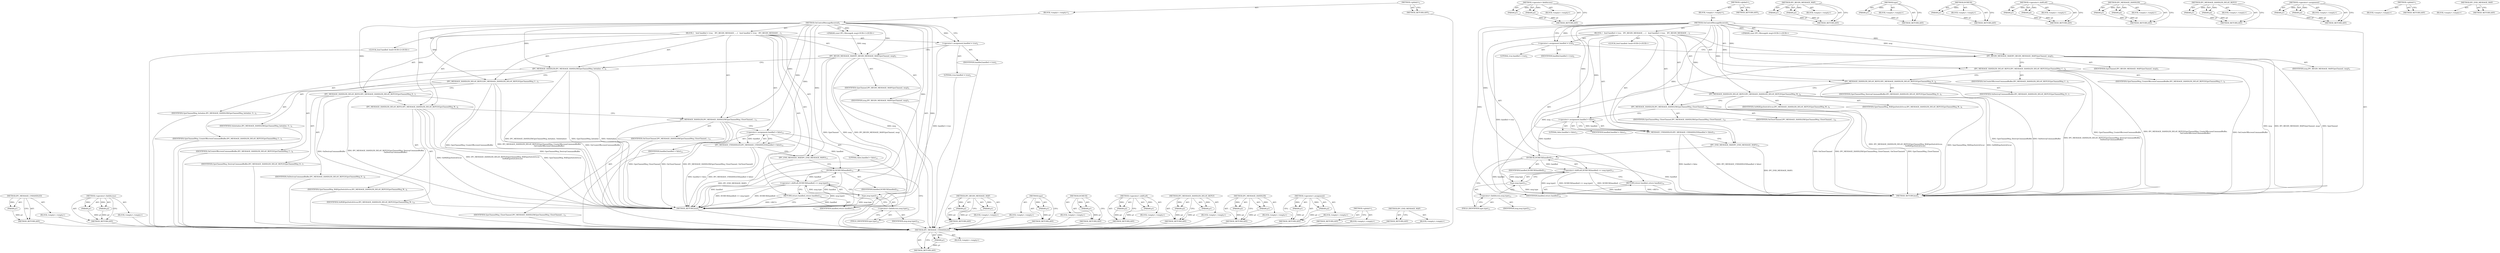 digraph "IPC_END_MESSAGE_MAP" {
vulnerable_86 [label=<(METHOD,IPC_MESSAGE_UNHANDLED)>];
vulnerable_87 [label=<(PARAM,p1)>];
vulnerable_88 [label=<(BLOCK,&lt;empty&gt;,&lt;empty&gt;)>];
vulnerable_89 [label=<(METHOD_RETURN,ANY)>];
vulnerable_106 [label=<(METHOD,&lt;operator&gt;.fieldAccess)>];
vulnerable_107 [label=<(PARAM,p1)>];
vulnerable_108 [label=<(PARAM,p2)>];
vulnerable_109 [label=<(BLOCK,&lt;empty&gt;,&lt;empty&gt;)>];
vulnerable_110 [label=<(METHOD_RETURN,ANY)>];
vulnerable_6 [label=<(METHOD,&lt;global&gt;)<SUB>1</SUB>>];
vulnerable_7 [label=<(BLOCK,&lt;empty&gt;,&lt;empty&gt;)<SUB>1</SUB>>];
vulnerable_8 [label=<(METHOD,OnControlMessageReceived)<SUB>1</SUB>>];
vulnerable_9 [label="<(PARAM,const IPC::Message&amp; msg)<SUB>1</SUB>>"];
vulnerable_10 [label=<(BLOCK,{
   bool handled = true;
   IPC_BEGIN_MESSAGE_...,{
   bool handled = true;
   IPC_BEGIN_MESSAGE_...)<SUB>1</SUB>>];
vulnerable_11 [label="<(LOCAL,bool handled: bool)<SUB>2</SUB>>"];
vulnerable_12 [label=<(&lt;operator&gt;.assignment,handled = true)<SUB>2</SUB>>];
vulnerable_13 [label=<(IDENTIFIER,handled,handled = true)<SUB>2</SUB>>];
vulnerable_14 [label=<(LITERAL,true,handled = true)<SUB>2</SUB>>];
vulnerable_15 [label=<(IPC_BEGIN_MESSAGE_MAP,IPC_BEGIN_MESSAGE_MAP(GpuChannel, msg))<SUB>3</SUB>>];
vulnerable_16 [label=<(IDENTIFIER,GpuChannel,IPC_BEGIN_MESSAGE_MAP(GpuChannel, msg))<SUB>3</SUB>>];
vulnerable_17 [label=<(IDENTIFIER,msg,IPC_BEGIN_MESSAGE_MAP(GpuChannel, msg))<SUB>3</SUB>>];
vulnerable_18 [label=<(IPC_MESSAGE_HANDLER,IPC_MESSAGE_HANDLER(GpuChannelMsg_Initialize, O...)<SUB>4</SUB>>];
vulnerable_19 [label=<(IDENTIFIER,GpuChannelMsg_Initialize,IPC_MESSAGE_HANDLER(GpuChannelMsg_Initialize, O...)<SUB>4</SUB>>];
vulnerable_20 [label=<(IDENTIFIER,OnInitialize,IPC_MESSAGE_HANDLER(GpuChannelMsg_Initialize, O...)<SUB>4</SUB>>];
vulnerable_21 [label=<(IPC_MESSAGE_HANDLER_DELAY_REPLY,IPC_MESSAGE_HANDLER_DELAY_REPLY(GpuChannelMsg_C...)<SUB>5</SUB>>];
vulnerable_22 [label=<(IDENTIFIER,GpuChannelMsg_CreateOffscreenCommandBuffer,IPC_MESSAGE_HANDLER_DELAY_REPLY(GpuChannelMsg_C...)<SUB>5</SUB>>];
vulnerable_23 [label=<(IDENTIFIER,OnCreateOffscreenCommandBuffer,IPC_MESSAGE_HANDLER_DELAY_REPLY(GpuChannelMsg_C...)<SUB>6</SUB>>];
vulnerable_24 [label=<(IPC_MESSAGE_HANDLER_DELAY_REPLY,IPC_MESSAGE_HANDLER_DELAY_REPLY(GpuChannelMsg_D...)<SUB>7</SUB>>];
vulnerable_25 [label=<(IDENTIFIER,GpuChannelMsg_DestroyCommandBuffer,IPC_MESSAGE_HANDLER_DELAY_REPLY(GpuChannelMsg_D...)<SUB>7</SUB>>];
vulnerable_26 [label=<(IDENTIFIER,OnDestroyCommandBuffer,IPC_MESSAGE_HANDLER_DELAY_REPLY(GpuChannelMsg_D...)<SUB>8</SUB>>];
vulnerable_27 [label=<(IPC_MESSAGE_HANDLER_DELAY_REPLY,IPC_MESSAGE_HANDLER_DELAY_REPLY(GpuChannelMsg_W...)<SUB>9</SUB>>];
vulnerable_28 [label=<(IDENTIFIER,GpuChannelMsg_WillGpuSwitchOccur,IPC_MESSAGE_HANDLER_DELAY_REPLY(GpuChannelMsg_W...)<SUB>9</SUB>>];
vulnerable_29 [label=<(IDENTIFIER,OnWillGpuSwitchOccur,IPC_MESSAGE_HANDLER_DELAY_REPLY(GpuChannelMsg_W...)<SUB>10</SUB>>];
vulnerable_30 [label=<(IPC_MESSAGE_HANDLER,IPC_MESSAGE_HANDLER(GpuChannelMsg_CloseChannel,...)<SUB>11</SUB>>];
vulnerable_31 [label=<(IDENTIFIER,GpuChannelMsg_CloseChannel,IPC_MESSAGE_HANDLER(GpuChannelMsg_CloseChannel,...)<SUB>11</SUB>>];
vulnerable_32 [label=<(IDENTIFIER,OnCloseChannel,IPC_MESSAGE_HANDLER(GpuChannelMsg_CloseChannel,...)<SUB>11</SUB>>];
vulnerable_33 [label=<(IPC_MESSAGE_UNHANDLED,IPC_MESSAGE_UNHANDLED(handled = false))<SUB>12</SUB>>];
vulnerable_34 [label=<(&lt;operator&gt;.assignment,handled = false)<SUB>12</SUB>>];
vulnerable_35 [label=<(IDENTIFIER,handled,handled = false)<SUB>12</SUB>>];
vulnerable_36 [label=<(LITERAL,false,handled = false)<SUB>12</SUB>>];
vulnerable_37 [label=<(IPC_END_MESSAGE_MAP,IPC_END_MESSAGE_MAP())<SUB>13</SUB>>];
vulnerable_38 [label=<(&lt;operator&gt;.shiftLeft,DCHECK(handled) &lt;&lt; msg.type())<SUB>14</SUB>>];
vulnerable_39 [label=<(DCHECK,DCHECK(handled))<SUB>14</SUB>>];
vulnerable_40 [label=<(IDENTIFIER,handled,DCHECK(handled))<SUB>14</SUB>>];
vulnerable_41 [label=<(type,msg.type())<SUB>14</SUB>>];
vulnerable_42 [label=<(&lt;operator&gt;.fieldAccess,msg.type)<SUB>14</SUB>>];
vulnerable_43 [label=<(IDENTIFIER,msg,msg.type())<SUB>14</SUB>>];
vulnerable_44 [label=<(FIELD_IDENTIFIER,type,type)<SUB>14</SUB>>];
vulnerable_45 [label=<(RETURN,return handled;,return handled;)<SUB>15</SUB>>];
vulnerable_46 [label=<(IDENTIFIER,handled,return handled;)<SUB>15</SUB>>];
vulnerable_47 [label=<(METHOD_RETURN,bool)<SUB>1</SUB>>];
vulnerable_49 [label=<(METHOD_RETURN,ANY)<SUB>1</SUB>>];
vulnerable_71 [label=<(METHOD,IPC_BEGIN_MESSAGE_MAP)>];
vulnerable_72 [label=<(PARAM,p1)>];
vulnerable_73 [label=<(PARAM,p2)>];
vulnerable_74 [label=<(BLOCK,&lt;empty&gt;,&lt;empty&gt;)>];
vulnerable_75 [label=<(METHOD_RETURN,ANY)>];
vulnerable_102 [label=<(METHOD,type)>];
vulnerable_103 [label=<(PARAM,p1)>];
vulnerable_104 [label=<(BLOCK,&lt;empty&gt;,&lt;empty&gt;)>];
vulnerable_105 [label=<(METHOD_RETURN,ANY)>];
vulnerable_98 [label=<(METHOD,DCHECK)>];
vulnerable_99 [label=<(PARAM,p1)>];
vulnerable_100 [label=<(BLOCK,&lt;empty&gt;,&lt;empty&gt;)>];
vulnerable_101 [label=<(METHOD_RETURN,ANY)>];
vulnerable_93 [label=<(METHOD,&lt;operator&gt;.shiftLeft)>];
vulnerable_94 [label=<(PARAM,p1)>];
vulnerable_95 [label=<(PARAM,p2)>];
vulnerable_96 [label=<(BLOCK,&lt;empty&gt;,&lt;empty&gt;)>];
vulnerable_97 [label=<(METHOD_RETURN,ANY)>];
vulnerable_81 [label=<(METHOD,IPC_MESSAGE_HANDLER_DELAY_REPLY)>];
vulnerable_82 [label=<(PARAM,p1)>];
vulnerable_83 [label=<(PARAM,p2)>];
vulnerable_84 [label=<(BLOCK,&lt;empty&gt;,&lt;empty&gt;)>];
vulnerable_85 [label=<(METHOD_RETURN,ANY)>];
vulnerable_76 [label=<(METHOD,IPC_MESSAGE_HANDLER)>];
vulnerable_77 [label=<(PARAM,p1)>];
vulnerable_78 [label=<(PARAM,p2)>];
vulnerable_79 [label=<(BLOCK,&lt;empty&gt;,&lt;empty&gt;)>];
vulnerable_80 [label=<(METHOD_RETURN,ANY)>];
vulnerable_66 [label=<(METHOD,&lt;operator&gt;.assignment)>];
vulnerable_67 [label=<(PARAM,p1)>];
vulnerable_68 [label=<(PARAM,p2)>];
vulnerable_69 [label=<(BLOCK,&lt;empty&gt;,&lt;empty&gt;)>];
vulnerable_70 [label=<(METHOD_RETURN,ANY)>];
vulnerable_60 [label=<(METHOD,&lt;global&gt;)<SUB>1</SUB>>];
vulnerable_61 [label=<(BLOCK,&lt;empty&gt;,&lt;empty&gt;)>];
vulnerable_62 [label=<(METHOD_RETURN,ANY)>];
vulnerable_90 [label=<(METHOD,IPC_END_MESSAGE_MAP)>];
vulnerable_91 [label=<(BLOCK,&lt;empty&gt;,&lt;empty&gt;)>];
vulnerable_92 [label=<(METHOD_RETURN,ANY)>];
fixed_83 [label=<(METHOD,IPC_MESSAGE_UNHANDLED)>];
fixed_84 [label=<(PARAM,p1)>];
fixed_85 [label=<(BLOCK,&lt;empty&gt;,&lt;empty&gt;)>];
fixed_86 [label=<(METHOD_RETURN,ANY)>];
fixed_103 [label=<(METHOD,&lt;operator&gt;.fieldAccess)>];
fixed_104 [label=<(PARAM,p1)>];
fixed_105 [label=<(PARAM,p2)>];
fixed_106 [label=<(BLOCK,&lt;empty&gt;,&lt;empty&gt;)>];
fixed_107 [label=<(METHOD_RETURN,ANY)>];
fixed_6 [label=<(METHOD,&lt;global&gt;)<SUB>1</SUB>>];
fixed_7 [label=<(BLOCK,&lt;empty&gt;,&lt;empty&gt;)<SUB>1</SUB>>];
fixed_8 [label=<(METHOD,OnControlMessageReceived)<SUB>1</SUB>>];
fixed_9 [label="<(PARAM,const IPC::Message&amp; msg)<SUB>1</SUB>>"];
fixed_10 [label=<(BLOCK,{
   bool handled = true;
   IPC_BEGIN_MESSAGE_...,{
   bool handled = true;
   IPC_BEGIN_MESSAGE_...)<SUB>1</SUB>>];
fixed_11 [label="<(LOCAL,bool handled: bool)<SUB>2</SUB>>"];
fixed_12 [label=<(&lt;operator&gt;.assignment,handled = true)<SUB>2</SUB>>];
fixed_13 [label=<(IDENTIFIER,handled,handled = true)<SUB>2</SUB>>];
fixed_14 [label=<(LITERAL,true,handled = true)<SUB>2</SUB>>];
fixed_15 [label=<(IPC_BEGIN_MESSAGE_MAP,IPC_BEGIN_MESSAGE_MAP(GpuChannel, msg))<SUB>3</SUB>>];
fixed_16 [label=<(IDENTIFIER,GpuChannel,IPC_BEGIN_MESSAGE_MAP(GpuChannel, msg))<SUB>3</SUB>>];
fixed_17 [label=<(IDENTIFIER,msg,IPC_BEGIN_MESSAGE_MAP(GpuChannel, msg))<SUB>3</SUB>>];
fixed_18 [label=<(IPC_MESSAGE_HANDLER_DELAY_REPLY,IPC_MESSAGE_HANDLER_DELAY_REPLY(GpuChannelMsg_C...)<SUB>4</SUB>>];
fixed_19 [label=<(IDENTIFIER,GpuChannelMsg_CreateOffscreenCommandBuffer,IPC_MESSAGE_HANDLER_DELAY_REPLY(GpuChannelMsg_C...)<SUB>4</SUB>>];
fixed_20 [label=<(IDENTIFIER,OnCreateOffscreenCommandBuffer,IPC_MESSAGE_HANDLER_DELAY_REPLY(GpuChannelMsg_C...)<SUB>5</SUB>>];
fixed_21 [label=<(IPC_MESSAGE_HANDLER_DELAY_REPLY,IPC_MESSAGE_HANDLER_DELAY_REPLY(GpuChannelMsg_D...)<SUB>6</SUB>>];
fixed_22 [label=<(IDENTIFIER,GpuChannelMsg_DestroyCommandBuffer,IPC_MESSAGE_HANDLER_DELAY_REPLY(GpuChannelMsg_D...)<SUB>6</SUB>>];
fixed_23 [label=<(IDENTIFIER,OnDestroyCommandBuffer,IPC_MESSAGE_HANDLER_DELAY_REPLY(GpuChannelMsg_D...)<SUB>7</SUB>>];
fixed_24 [label=<(IPC_MESSAGE_HANDLER_DELAY_REPLY,IPC_MESSAGE_HANDLER_DELAY_REPLY(GpuChannelMsg_W...)<SUB>8</SUB>>];
fixed_25 [label=<(IDENTIFIER,GpuChannelMsg_WillGpuSwitchOccur,IPC_MESSAGE_HANDLER_DELAY_REPLY(GpuChannelMsg_W...)<SUB>8</SUB>>];
fixed_26 [label=<(IDENTIFIER,OnWillGpuSwitchOccur,IPC_MESSAGE_HANDLER_DELAY_REPLY(GpuChannelMsg_W...)<SUB>9</SUB>>];
fixed_27 [label=<(IPC_MESSAGE_HANDLER,IPC_MESSAGE_HANDLER(GpuChannelMsg_CloseChannel,...)<SUB>10</SUB>>];
fixed_28 [label=<(IDENTIFIER,GpuChannelMsg_CloseChannel,IPC_MESSAGE_HANDLER(GpuChannelMsg_CloseChannel,...)<SUB>10</SUB>>];
fixed_29 [label=<(IDENTIFIER,OnCloseChannel,IPC_MESSAGE_HANDLER(GpuChannelMsg_CloseChannel,...)<SUB>10</SUB>>];
fixed_30 [label=<(IPC_MESSAGE_UNHANDLED,IPC_MESSAGE_UNHANDLED(handled = false))<SUB>11</SUB>>];
fixed_31 [label=<(&lt;operator&gt;.assignment,handled = false)<SUB>11</SUB>>];
fixed_32 [label=<(IDENTIFIER,handled,handled = false)<SUB>11</SUB>>];
fixed_33 [label=<(LITERAL,false,handled = false)<SUB>11</SUB>>];
fixed_34 [label=<(IPC_END_MESSAGE_MAP,IPC_END_MESSAGE_MAP())<SUB>12</SUB>>];
fixed_35 [label=<(&lt;operator&gt;.shiftLeft,DCHECK(handled) &lt;&lt; msg.type())<SUB>13</SUB>>];
fixed_36 [label=<(DCHECK,DCHECK(handled))<SUB>13</SUB>>];
fixed_37 [label=<(IDENTIFIER,handled,DCHECK(handled))<SUB>13</SUB>>];
fixed_38 [label=<(type,msg.type())<SUB>13</SUB>>];
fixed_39 [label=<(&lt;operator&gt;.fieldAccess,msg.type)<SUB>13</SUB>>];
fixed_40 [label=<(IDENTIFIER,msg,msg.type())<SUB>13</SUB>>];
fixed_41 [label=<(FIELD_IDENTIFIER,type,type)<SUB>13</SUB>>];
fixed_42 [label=<(RETURN,return handled;,return handled;)<SUB>14</SUB>>];
fixed_43 [label=<(IDENTIFIER,handled,return handled;)<SUB>14</SUB>>];
fixed_44 [label=<(METHOD_RETURN,bool)<SUB>1</SUB>>];
fixed_46 [label=<(METHOD_RETURN,ANY)<SUB>1</SUB>>];
fixed_68 [label=<(METHOD,IPC_BEGIN_MESSAGE_MAP)>];
fixed_69 [label=<(PARAM,p1)>];
fixed_70 [label=<(PARAM,p2)>];
fixed_71 [label=<(BLOCK,&lt;empty&gt;,&lt;empty&gt;)>];
fixed_72 [label=<(METHOD_RETURN,ANY)>];
fixed_99 [label=<(METHOD,type)>];
fixed_100 [label=<(PARAM,p1)>];
fixed_101 [label=<(BLOCK,&lt;empty&gt;,&lt;empty&gt;)>];
fixed_102 [label=<(METHOD_RETURN,ANY)>];
fixed_95 [label=<(METHOD,DCHECK)>];
fixed_96 [label=<(PARAM,p1)>];
fixed_97 [label=<(BLOCK,&lt;empty&gt;,&lt;empty&gt;)>];
fixed_98 [label=<(METHOD_RETURN,ANY)>];
fixed_90 [label=<(METHOD,&lt;operator&gt;.shiftLeft)>];
fixed_91 [label=<(PARAM,p1)>];
fixed_92 [label=<(PARAM,p2)>];
fixed_93 [label=<(BLOCK,&lt;empty&gt;,&lt;empty&gt;)>];
fixed_94 [label=<(METHOD_RETURN,ANY)>];
fixed_78 [label=<(METHOD,IPC_MESSAGE_HANDLER)>];
fixed_79 [label=<(PARAM,p1)>];
fixed_80 [label=<(PARAM,p2)>];
fixed_81 [label=<(BLOCK,&lt;empty&gt;,&lt;empty&gt;)>];
fixed_82 [label=<(METHOD_RETURN,ANY)>];
fixed_73 [label=<(METHOD,IPC_MESSAGE_HANDLER_DELAY_REPLY)>];
fixed_74 [label=<(PARAM,p1)>];
fixed_75 [label=<(PARAM,p2)>];
fixed_76 [label=<(BLOCK,&lt;empty&gt;,&lt;empty&gt;)>];
fixed_77 [label=<(METHOD_RETURN,ANY)>];
fixed_63 [label=<(METHOD,&lt;operator&gt;.assignment)>];
fixed_64 [label=<(PARAM,p1)>];
fixed_65 [label=<(PARAM,p2)>];
fixed_66 [label=<(BLOCK,&lt;empty&gt;,&lt;empty&gt;)>];
fixed_67 [label=<(METHOD_RETURN,ANY)>];
fixed_57 [label=<(METHOD,&lt;global&gt;)<SUB>1</SUB>>];
fixed_58 [label=<(BLOCK,&lt;empty&gt;,&lt;empty&gt;)>];
fixed_59 [label=<(METHOD_RETURN,ANY)>];
fixed_87 [label=<(METHOD,IPC_END_MESSAGE_MAP)>];
fixed_88 [label=<(BLOCK,&lt;empty&gt;,&lt;empty&gt;)>];
fixed_89 [label=<(METHOD_RETURN,ANY)>];
vulnerable_86 -> vulnerable_87  [key=0, label="AST: "];
vulnerable_86 -> vulnerable_87  [key=1, label="DDG: "];
vulnerable_86 -> vulnerable_88  [key=0, label="AST: "];
vulnerable_86 -> vulnerable_89  [key=0, label="AST: "];
vulnerable_86 -> vulnerable_89  [key=1, label="CFG: "];
vulnerable_87 -> vulnerable_89  [key=0, label="DDG: p1"];
vulnerable_88 -> fixed_83  [key=0];
vulnerable_89 -> fixed_83  [key=0];
vulnerable_106 -> vulnerable_107  [key=0, label="AST: "];
vulnerable_106 -> vulnerable_107  [key=1, label="DDG: "];
vulnerable_106 -> vulnerable_109  [key=0, label="AST: "];
vulnerable_106 -> vulnerable_108  [key=0, label="AST: "];
vulnerable_106 -> vulnerable_108  [key=1, label="DDG: "];
vulnerable_106 -> vulnerable_110  [key=0, label="AST: "];
vulnerable_106 -> vulnerable_110  [key=1, label="CFG: "];
vulnerable_107 -> vulnerable_110  [key=0, label="DDG: p1"];
vulnerable_108 -> vulnerable_110  [key=0, label="DDG: p2"];
vulnerable_109 -> fixed_83  [key=0];
vulnerable_110 -> fixed_83  [key=0];
vulnerable_6 -> vulnerable_7  [key=0, label="AST: "];
vulnerable_6 -> vulnerable_49  [key=0, label="AST: "];
vulnerable_6 -> vulnerable_49  [key=1, label="CFG: "];
vulnerable_7 -> vulnerable_8  [key=0, label="AST: "];
vulnerable_8 -> vulnerable_9  [key=0, label="AST: "];
vulnerable_8 -> vulnerable_9  [key=1, label="DDG: "];
vulnerable_8 -> vulnerable_10  [key=0, label="AST: "];
vulnerable_8 -> vulnerable_47  [key=0, label="AST: "];
vulnerable_8 -> vulnerable_12  [key=0, label="CFG: "];
vulnerable_8 -> vulnerable_12  [key=1, label="DDG: "];
vulnerable_8 -> vulnerable_37  [key=0, label="DDG: "];
vulnerable_8 -> vulnerable_15  [key=0, label="DDG: "];
vulnerable_8 -> vulnerable_18  [key=0, label="DDG: "];
vulnerable_8 -> vulnerable_21  [key=0, label="DDG: "];
vulnerable_8 -> vulnerable_24  [key=0, label="DDG: "];
vulnerable_8 -> vulnerable_27  [key=0, label="DDG: "];
vulnerable_8 -> vulnerable_30  [key=0, label="DDG: "];
vulnerable_8 -> vulnerable_33  [key=0, label="DDG: "];
vulnerable_8 -> vulnerable_46  [key=0, label="DDG: "];
vulnerable_8 -> vulnerable_34  [key=0, label="DDG: "];
vulnerable_8 -> vulnerable_39  [key=0, label="DDG: "];
vulnerable_9 -> vulnerable_15  [key=0, label="DDG: msg"];
vulnerable_10 -> vulnerable_11  [key=0, label="AST: "];
vulnerable_10 -> vulnerable_12  [key=0, label="AST: "];
vulnerable_10 -> vulnerable_15  [key=0, label="AST: "];
vulnerable_10 -> vulnerable_18  [key=0, label="AST: "];
vulnerable_10 -> vulnerable_21  [key=0, label="AST: "];
vulnerable_10 -> vulnerable_24  [key=0, label="AST: "];
vulnerable_10 -> vulnerable_27  [key=0, label="AST: "];
vulnerable_10 -> vulnerable_30  [key=0, label="AST: "];
vulnerable_10 -> vulnerable_33  [key=0, label="AST: "];
vulnerable_10 -> vulnerable_37  [key=0, label="AST: "];
vulnerable_10 -> vulnerable_38  [key=0, label="AST: "];
vulnerable_10 -> vulnerable_45  [key=0, label="AST: "];
vulnerable_11 -> fixed_83  [key=0];
vulnerable_12 -> vulnerable_13  [key=0, label="AST: "];
vulnerable_12 -> vulnerable_14  [key=0, label="AST: "];
vulnerable_12 -> vulnerable_15  [key=0, label="CFG: "];
vulnerable_12 -> vulnerable_47  [key=0, label="DDG: handled = true"];
vulnerable_13 -> fixed_83  [key=0];
vulnerable_14 -> fixed_83  [key=0];
vulnerable_15 -> vulnerable_16  [key=0, label="AST: "];
vulnerable_15 -> vulnerable_17  [key=0, label="AST: "];
vulnerable_15 -> vulnerable_18  [key=0, label="CFG: "];
vulnerable_15 -> vulnerable_47  [key=0, label="DDG: msg"];
vulnerable_15 -> vulnerable_47  [key=1, label="DDG: IPC_BEGIN_MESSAGE_MAP(GpuChannel, msg)"];
vulnerable_15 -> vulnerable_47  [key=2, label="DDG: GpuChannel"];
vulnerable_15 -> vulnerable_41  [key=0, label="DDG: msg"];
vulnerable_16 -> fixed_83  [key=0];
vulnerable_17 -> fixed_83  [key=0];
vulnerable_18 -> vulnerable_19  [key=0, label="AST: "];
vulnerable_18 -> vulnerable_20  [key=0, label="AST: "];
vulnerable_18 -> vulnerable_21  [key=0, label="CFG: "];
vulnerable_18 -> vulnerable_47  [key=0, label="DDG: OnInitialize"];
vulnerable_18 -> vulnerable_47  [key=1, label="DDG: IPC_MESSAGE_HANDLER(GpuChannelMsg_Initialize, OnInitialize)"];
vulnerable_18 -> vulnerable_47  [key=2, label="DDG: GpuChannelMsg_Initialize"];
vulnerable_19 -> fixed_83  [key=0];
vulnerable_20 -> fixed_83  [key=0];
vulnerable_21 -> vulnerable_22  [key=0, label="AST: "];
vulnerable_21 -> vulnerable_23  [key=0, label="AST: "];
vulnerable_21 -> vulnerable_24  [key=0, label="CFG: "];
vulnerable_21 -> vulnerable_47  [key=0, label="DDG: GpuChannelMsg_CreateOffscreenCommandBuffer"];
vulnerable_21 -> vulnerable_47  [key=1, label="DDG: IPC_MESSAGE_HANDLER_DELAY_REPLY(GpuChannelMsg_CreateOffscreenCommandBuffer,
                                     OnCreateOffscreenCommandBuffer)"];
vulnerable_21 -> vulnerable_47  [key=2, label="DDG: OnCreateOffscreenCommandBuffer"];
vulnerable_22 -> fixed_83  [key=0];
vulnerable_23 -> fixed_83  [key=0];
vulnerable_24 -> vulnerable_25  [key=0, label="AST: "];
vulnerable_24 -> vulnerable_26  [key=0, label="AST: "];
vulnerable_24 -> vulnerable_27  [key=0, label="CFG: "];
vulnerable_24 -> vulnerable_47  [key=0, label="DDG: OnDestroyCommandBuffer"];
vulnerable_24 -> vulnerable_47  [key=1, label="DDG: IPC_MESSAGE_HANDLER_DELAY_REPLY(GpuChannelMsg_DestroyCommandBuffer,
                                    OnDestroyCommandBuffer)"];
vulnerable_24 -> vulnerable_47  [key=2, label="DDG: GpuChannelMsg_DestroyCommandBuffer"];
vulnerable_25 -> fixed_83  [key=0];
vulnerable_26 -> fixed_83  [key=0];
vulnerable_27 -> vulnerable_28  [key=0, label="AST: "];
vulnerable_27 -> vulnerable_29  [key=0, label="AST: "];
vulnerable_27 -> vulnerable_30  [key=0, label="CFG: "];
vulnerable_27 -> vulnerable_47  [key=0, label="DDG: OnWillGpuSwitchOccur"];
vulnerable_27 -> vulnerable_47  [key=1, label="DDG: IPC_MESSAGE_HANDLER_DELAY_REPLY(GpuChannelMsg_WillGpuSwitchOccur,
                                    OnWillGpuSwitchOccur)"];
vulnerable_27 -> vulnerable_47  [key=2, label="DDG: GpuChannelMsg_WillGpuSwitchOccur"];
vulnerable_28 -> fixed_83  [key=0];
vulnerable_29 -> fixed_83  [key=0];
vulnerable_30 -> vulnerable_31  [key=0, label="AST: "];
vulnerable_30 -> vulnerable_32  [key=0, label="AST: "];
vulnerable_30 -> vulnerable_34  [key=0, label="CFG: "];
vulnerable_30 -> vulnerable_47  [key=0, label="DDG: OnCloseChannel"];
vulnerable_30 -> vulnerable_47  [key=1, label="DDG: IPC_MESSAGE_HANDLER(GpuChannelMsg_CloseChannel, OnCloseChannel)"];
vulnerable_30 -> vulnerable_47  [key=2, label="DDG: GpuChannelMsg_CloseChannel"];
vulnerable_31 -> fixed_83  [key=0];
vulnerable_32 -> fixed_83  [key=0];
vulnerable_33 -> vulnerable_34  [key=0, label="AST: "];
vulnerable_33 -> vulnerable_37  [key=0, label="CFG: "];
vulnerable_33 -> vulnerable_47  [key=0, label="DDG: handled = false"];
vulnerable_33 -> vulnerable_47  [key=1, label="DDG: IPC_MESSAGE_UNHANDLED(handled = false)"];
vulnerable_34 -> vulnerable_35  [key=0, label="AST: "];
vulnerable_34 -> vulnerable_36  [key=0, label="AST: "];
vulnerable_34 -> vulnerable_33  [key=0, label="CFG: "];
vulnerable_34 -> vulnerable_33  [key=1, label="DDG: handled"];
vulnerable_34 -> vulnerable_39  [key=0, label="DDG: handled"];
vulnerable_35 -> fixed_83  [key=0];
vulnerable_36 -> fixed_83  [key=0];
vulnerable_37 -> vulnerable_39  [key=0, label="CFG: "];
vulnerable_37 -> vulnerable_47  [key=0, label="DDG: IPC_END_MESSAGE_MAP()"];
vulnerable_38 -> vulnerable_39  [key=0, label="AST: "];
vulnerable_38 -> vulnerable_41  [key=0, label="AST: "];
vulnerable_38 -> vulnerable_45  [key=0, label="CFG: "];
vulnerable_38 -> vulnerable_47  [key=0, label="DDG: DCHECK(handled)"];
vulnerable_38 -> vulnerable_47  [key=1, label="DDG: msg.type()"];
vulnerable_38 -> vulnerable_47  [key=2, label="DDG: DCHECK(handled) &lt;&lt; msg.type()"];
vulnerable_39 -> vulnerable_40  [key=0, label="AST: "];
vulnerable_39 -> vulnerable_44  [key=0, label="CFG: "];
vulnerable_39 -> vulnerable_47  [key=0, label="DDG: handled"];
vulnerable_39 -> vulnerable_38  [key=0, label="DDG: handled"];
vulnerable_39 -> vulnerable_46  [key=0, label="DDG: handled"];
vulnerable_40 -> fixed_83  [key=0];
vulnerable_41 -> vulnerable_42  [key=0, label="AST: "];
vulnerable_41 -> vulnerable_38  [key=0, label="CFG: "];
vulnerable_41 -> vulnerable_38  [key=1, label="DDG: msg.type"];
vulnerable_41 -> vulnerable_47  [key=0, label="DDG: msg.type"];
vulnerable_42 -> vulnerable_43  [key=0, label="AST: "];
vulnerable_42 -> vulnerable_44  [key=0, label="AST: "];
vulnerable_42 -> vulnerable_41  [key=0, label="CFG: "];
vulnerable_43 -> fixed_83  [key=0];
vulnerable_44 -> vulnerable_42  [key=0, label="CFG: "];
vulnerable_45 -> vulnerable_46  [key=0, label="AST: "];
vulnerable_45 -> vulnerable_47  [key=0, label="CFG: "];
vulnerable_45 -> vulnerable_47  [key=1, label="DDG: &lt;RET&gt;"];
vulnerable_46 -> vulnerable_45  [key=0, label="DDG: handled"];
vulnerable_47 -> fixed_83  [key=0];
vulnerable_49 -> fixed_83  [key=0];
vulnerable_71 -> vulnerable_72  [key=0, label="AST: "];
vulnerable_71 -> vulnerable_72  [key=1, label="DDG: "];
vulnerable_71 -> vulnerable_74  [key=0, label="AST: "];
vulnerable_71 -> vulnerable_73  [key=0, label="AST: "];
vulnerable_71 -> vulnerable_73  [key=1, label="DDG: "];
vulnerable_71 -> vulnerable_75  [key=0, label="AST: "];
vulnerable_71 -> vulnerable_75  [key=1, label="CFG: "];
vulnerable_72 -> vulnerable_75  [key=0, label="DDG: p1"];
vulnerable_73 -> vulnerable_75  [key=0, label="DDG: p2"];
vulnerable_74 -> fixed_83  [key=0];
vulnerable_75 -> fixed_83  [key=0];
vulnerable_102 -> vulnerable_103  [key=0, label="AST: "];
vulnerable_102 -> vulnerable_103  [key=1, label="DDG: "];
vulnerable_102 -> vulnerable_104  [key=0, label="AST: "];
vulnerable_102 -> vulnerable_105  [key=0, label="AST: "];
vulnerable_102 -> vulnerable_105  [key=1, label="CFG: "];
vulnerable_103 -> vulnerable_105  [key=0, label="DDG: p1"];
vulnerable_104 -> fixed_83  [key=0];
vulnerable_105 -> fixed_83  [key=0];
vulnerable_98 -> vulnerable_99  [key=0, label="AST: "];
vulnerable_98 -> vulnerable_99  [key=1, label="DDG: "];
vulnerable_98 -> vulnerable_100  [key=0, label="AST: "];
vulnerable_98 -> vulnerable_101  [key=0, label="AST: "];
vulnerable_98 -> vulnerable_101  [key=1, label="CFG: "];
vulnerable_99 -> vulnerable_101  [key=0, label="DDG: p1"];
vulnerable_100 -> fixed_83  [key=0];
vulnerable_101 -> fixed_83  [key=0];
vulnerable_93 -> vulnerable_94  [key=0, label="AST: "];
vulnerable_93 -> vulnerable_94  [key=1, label="DDG: "];
vulnerable_93 -> vulnerable_96  [key=0, label="AST: "];
vulnerable_93 -> vulnerable_95  [key=0, label="AST: "];
vulnerable_93 -> vulnerable_95  [key=1, label="DDG: "];
vulnerable_93 -> vulnerable_97  [key=0, label="AST: "];
vulnerable_93 -> vulnerable_97  [key=1, label="CFG: "];
vulnerable_94 -> vulnerable_97  [key=0, label="DDG: p1"];
vulnerable_95 -> vulnerable_97  [key=0, label="DDG: p2"];
vulnerable_96 -> fixed_83  [key=0];
vulnerable_97 -> fixed_83  [key=0];
vulnerable_81 -> vulnerable_82  [key=0, label="AST: "];
vulnerable_81 -> vulnerable_82  [key=1, label="DDG: "];
vulnerable_81 -> vulnerable_84  [key=0, label="AST: "];
vulnerable_81 -> vulnerable_83  [key=0, label="AST: "];
vulnerable_81 -> vulnerable_83  [key=1, label="DDG: "];
vulnerable_81 -> vulnerable_85  [key=0, label="AST: "];
vulnerable_81 -> vulnerable_85  [key=1, label="CFG: "];
vulnerable_82 -> vulnerable_85  [key=0, label="DDG: p1"];
vulnerable_83 -> vulnerable_85  [key=0, label="DDG: p2"];
vulnerable_84 -> fixed_83  [key=0];
vulnerable_85 -> fixed_83  [key=0];
vulnerable_76 -> vulnerable_77  [key=0, label="AST: "];
vulnerable_76 -> vulnerable_77  [key=1, label="DDG: "];
vulnerable_76 -> vulnerable_79  [key=0, label="AST: "];
vulnerable_76 -> vulnerable_78  [key=0, label="AST: "];
vulnerable_76 -> vulnerable_78  [key=1, label="DDG: "];
vulnerable_76 -> vulnerable_80  [key=0, label="AST: "];
vulnerable_76 -> vulnerable_80  [key=1, label="CFG: "];
vulnerable_77 -> vulnerable_80  [key=0, label="DDG: p1"];
vulnerable_78 -> vulnerable_80  [key=0, label="DDG: p2"];
vulnerable_79 -> fixed_83  [key=0];
vulnerable_80 -> fixed_83  [key=0];
vulnerable_66 -> vulnerable_67  [key=0, label="AST: "];
vulnerable_66 -> vulnerable_67  [key=1, label="DDG: "];
vulnerable_66 -> vulnerable_69  [key=0, label="AST: "];
vulnerable_66 -> vulnerable_68  [key=0, label="AST: "];
vulnerable_66 -> vulnerable_68  [key=1, label="DDG: "];
vulnerable_66 -> vulnerable_70  [key=0, label="AST: "];
vulnerable_66 -> vulnerable_70  [key=1, label="CFG: "];
vulnerable_67 -> vulnerable_70  [key=0, label="DDG: p1"];
vulnerable_68 -> vulnerable_70  [key=0, label="DDG: p2"];
vulnerable_69 -> fixed_83  [key=0];
vulnerable_70 -> fixed_83  [key=0];
vulnerable_60 -> vulnerable_61  [key=0, label="AST: "];
vulnerable_60 -> vulnerable_62  [key=0, label="AST: "];
vulnerable_60 -> vulnerable_62  [key=1, label="CFG: "];
vulnerable_61 -> fixed_83  [key=0];
vulnerable_62 -> fixed_83  [key=0];
vulnerable_90 -> vulnerable_91  [key=0, label="AST: "];
vulnerable_90 -> vulnerable_92  [key=0, label="AST: "];
vulnerable_90 -> vulnerable_92  [key=1, label="CFG: "];
vulnerable_91 -> fixed_83  [key=0];
vulnerable_92 -> fixed_83  [key=0];
fixed_83 -> fixed_84  [key=0, label="AST: "];
fixed_83 -> fixed_84  [key=1, label="DDG: "];
fixed_83 -> fixed_85  [key=0, label="AST: "];
fixed_83 -> fixed_86  [key=0, label="AST: "];
fixed_83 -> fixed_86  [key=1, label="CFG: "];
fixed_84 -> fixed_86  [key=0, label="DDG: p1"];
fixed_103 -> fixed_104  [key=0, label="AST: "];
fixed_103 -> fixed_104  [key=1, label="DDG: "];
fixed_103 -> fixed_106  [key=0, label="AST: "];
fixed_103 -> fixed_105  [key=0, label="AST: "];
fixed_103 -> fixed_105  [key=1, label="DDG: "];
fixed_103 -> fixed_107  [key=0, label="AST: "];
fixed_103 -> fixed_107  [key=1, label="CFG: "];
fixed_104 -> fixed_107  [key=0, label="DDG: p1"];
fixed_105 -> fixed_107  [key=0, label="DDG: p2"];
fixed_6 -> fixed_7  [key=0, label="AST: "];
fixed_6 -> fixed_46  [key=0, label="AST: "];
fixed_6 -> fixed_46  [key=1, label="CFG: "];
fixed_7 -> fixed_8  [key=0, label="AST: "];
fixed_8 -> fixed_9  [key=0, label="AST: "];
fixed_8 -> fixed_9  [key=1, label="DDG: "];
fixed_8 -> fixed_10  [key=0, label="AST: "];
fixed_8 -> fixed_44  [key=0, label="AST: "];
fixed_8 -> fixed_12  [key=0, label="CFG: "];
fixed_8 -> fixed_12  [key=1, label="DDG: "];
fixed_8 -> fixed_34  [key=0, label="DDG: "];
fixed_8 -> fixed_15  [key=0, label="DDG: "];
fixed_8 -> fixed_18  [key=0, label="DDG: "];
fixed_8 -> fixed_21  [key=0, label="DDG: "];
fixed_8 -> fixed_24  [key=0, label="DDG: "];
fixed_8 -> fixed_27  [key=0, label="DDG: "];
fixed_8 -> fixed_30  [key=0, label="DDG: "];
fixed_8 -> fixed_43  [key=0, label="DDG: "];
fixed_8 -> fixed_31  [key=0, label="DDG: "];
fixed_8 -> fixed_36  [key=0, label="DDG: "];
fixed_9 -> fixed_15  [key=0, label="DDG: msg"];
fixed_10 -> fixed_11  [key=0, label="AST: "];
fixed_10 -> fixed_12  [key=0, label="AST: "];
fixed_10 -> fixed_15  [key=0, label="AST: "];
fixed_10 -> fixed_18  [key=0, label="AST: "];
fixed_10 -> fixed_21  [key=0, label="AST: "];
fixed_10 -> fixed_24  [key=0, label="AST: "];
fixed_10 -> fixed_27  [key=0, label="AST: "];
fixed_10 -> fixed_30  [key=0, label="AST: "];
fixed_10 -> fixed_34  [key=0, label="AST: "];
fixed_10 -> fixed_35  [key=0, label="AST: "];
fixed_10 -> fixed_42  [key=0, label="AST: "];
fixed_12 -> fixed_13  [key=0, label="AST: "];
fixed_12 -> fixed_14  [key=0, label="AST: "];
fixed_12 -> fixed_15  [key=0, label="CFG: "];
fixed_12 -> fixed_44  [key=0, label="DDG: handled = true"];
fixed_15 -> fixed_16  [key=0, label="AST: "];
fixed_15 -> fixed_17  [key=0, label="AST: "];
fixed_15 -> fixed_18  [key=0, label="CFG: "];
fixed_15 -> fixed_44  [key=0, label="DDG: msg"];
fixed_15 -> fixed_44  [key=1, label="DDG: IPC_BEGIN_MESSAGE_MAP(GpuChannel, msg)"];
fixed_15 -> fixed_44  [key=2, label="DDG: GpuChannel"];
fixed_15 -> fixed_38  [key=0, label="DDG: msg"];
fixed_18 -> fixed_19  [key=0, label="AST: "];
fixed_18 -> fixed_20  [key=0, label="AST: "];
fixed_18 -> fixed_21  [key=0, label="CFG: "];
fixed_18 -> fixed_44  [key=0, label="DDG: GpuChannelMsg_CreateOffscreenCommandBuffer"];
fixed_18 -> fixed_44  [key=1, label="DDG: IPC_MESSAGE_HANDLER_DELAY_REPLY(GpuChannelMsg_CreateOffscreenCommandBuffer,
                                     OnCreateOffscreenCommandBuffer)"];
fixed_18 -> fixed_44  [key=2, label="DDG: OnCreateOffscreenCommandBuffer"];
fixed_21 -> fixed_22  [key=0, label="AST: "];
fixed_21 -> fixed_23  [key=0, label="AST: "];
fixed_21 -> fixed_24  [key=0, label="CFG: "];
fixed_21 -> fixed_44  [key=0, label="DDG: OnDestroyCommandBuffer"];
fixed_21 -> fixed_44  [key=1, label="DDG: IPC_MESSAGE_HANDLER_DELAY_REPLY(GpuChannelMsg_DestroyCommandBuffer,
                                    OnDestroyCommandBuffer)"];
fixed_21 -> fixed_44  [key=2, label="DDG: GpuChannelMsg_DestroyCommandBuffer"];
fixed_24 -> fixed_25  [key=0, label="AST: "];
fixed_24 -> fixed_26  [key=0, label="AST: "];
fixed_24 -> fixed_27  [key=0, label="CFG: "];
fixed_24 -> fixed_44  [key=0, label="DDG: OnWillGpuSwitchOccur"];
fixed_24 -> fixed_44  [key=1, label="DDG: IPC_MESSAGE_HANDLER_DELAY_REPLY(GpuChannelMsg_WillGpuSwitchOccur,
                                    OnWillGpuSwitchOccur)"];
fixed_24 -> fixed_44  [key=2, label="DDG: GpuChannelMsg_WillGpuSwitchOccur"];
fixed_27 -> fixed_28  [key=0, label="AST: "];
fixed_27 -> fixed_29  [key=0, label="AST: "];
fixed_27 -> fixed_31  [key=0, label="CFG: "];
fixed_27 -> fixed_44  [key=0, label="DDG: OnCloseChannel"];
fixed_27 -> fixed_44  [key=1, label="DDG: IPC_MESSAGE_HANDLER(GpuChannelMsg_CloseChannel, OnCloseChannel)"];
fixed_27 -> fixed_44  [key=2, label="DDG: GpuChannelMsg_CloseChannel"];
fixed_30 -> fixed_31  [key=0, label="AST: "];
fixed_30 -> fixed_34  [key=0, label="CFG: "];
fixed_30 -> fixed_44  [key=0, label="DDG: handled = false"];
fixed_30 -> fixed_44  [key=1, label="DDG: IPC_MESSAGE_UNHANDLED(handled = false)"];
fixed_31 -> fixed_32  [key=0, label="AST: "];
fixed_31 -> fixed_33  [key=0, label="AST: "];
fixed_31 -> fixed_30  [key=0, label="CFG: "];
fixed_31 -> fixed_30  [key=1, label="DDG: handled"];
fixed_31 -> fixed_36  [key=0, label="DDG: handled"];
fixed_34 -> fixed_36  [key=0, label="CFG: "];
fixed_34 -> fixed_44  [key=0, label="DDG: IPC_END_MESSAGE_MAP()"];
fixed_35 -> fixed_36  [key=0, label="AST: "];
fixed_35 -> fixed_38  [key=0, label="AST: "];
fixed_35 -> fixed_42  [key=0, label="CFG: "];
fixed_35 -> fixed_44  [key=0, label="DDG: DCHECK(handled)"];
fixed_35 -> fixed_44  [key=1, label="DDG: msg.type()"];
fixed_35 -> fixed_44  [key=2, label="DDG: DCHECK(handled) &lt;&lt; msg.type()"];
fixed_36 -> fixed_37  [key=0, label="AST: "];
fixed_36 -> fixed_41  [key=0, label="CFG: "];
fixed_36 -> fixed_44  [key=0, label="DDG: handled"];
fixed_36 -> fixed_35  [key=0, label="DDG: handled"];
fixed_36 -> fixed_43  [key=0, label="DDG: handled"];
fixed_38 -> fixed_39  [key=0, label="AST: "];
fixed_38 -> fixed_35  [key=0, label="CFG: "];
fixed_38 -> fixed_35  [key=1, label="DDG: msg.type"];
fixed_38 -> fixed_44  [key=0, label="DDG: msg.type"];
fixed_39 -> fixed_40  [key=0, label="AST: "];
fixed_39 -> fixed_41  [key=0, label="AST: "];
fixed_39 -> fixed_38  [key=0, label="CFG: "];
fixed_41 -> fixed_39  [key=0, label="CFG: "];
fixed_42 -> fixed_43  [key=0, label="AST: "];
fixed_42 -> fixed_44  [key=0, label="CFG: "];
fixed_42 -> fixed_44  [key=1, label="DDG: &lt;RET&gt;"];
fixed_43 -> fixed_42  [key=0, label="DDG: handled"];
fixed_68 -> fixed_69  [key=0, label="AST: "];
fixed_68 -> fixed_69  [key=1, label="DDG: "];
fixed_68 -> fixed_71  [key=0, label="AST: "];
fixed_68 -> fixed_70  [key=0, label="AST: "];
fixed_68 -> fixed_70  [key=1, label="DDG: "];
fixed_68 -> fixed_72  [key=0, label="AST: "];
fixed_68 -> fixed_72  [key=1, label="CFG: "];
fixed_69 -> fixed_72  [key=0, label="DDG: p1"];
fixed_70 -> fixed_72  [key=0, label="DDG: p2"];
fixed_99 -> fixed_100  [key=0, label="AST: "];
fixed_99 -> fixed_100  [key=1, label="DDG: "];
fixed_99 -> fixed_101  [key=0, label="AST: "];
fixed_99 -> fixed_102  [key=0, label="AST: "];
fixed_99 -> fixed_102  [key=1, label="CFG: "];
fixed_100 -> fixed_102  [key=0, label="DDG: p1"];
fixed_95 -> fixed_96  [key=0, label="AST: "];
fixed_95 -> fixed_96  [key=1, label="DDG: "];
fixed_95 -> fixed_97  [key=0, label="AST: "];
fixed_95 -> fixed_98  [key=0, label="AST: "];
fixed_95 -> fixed_98  [key=1, label="CFG: "];
fixed_96 -> fixed_98  [key=0, label="DDG: p1"];
fixed_90 -> fixed_91  [key=0, label="AST: "];
fixed_90 -> fixed_91  [key=1, label="DDG: "];
fixed_90 -> fixed_93  [key=0, label="AST: "];
fixed_90 -> fixed_92  [key=0, label="AST: "];
fixed_90 -> fixed_92  [key=1, label="DDG: "];
fixed_90 -> fixed_94  [key=0, label="AST: "];
fixed_90 -> fixed_94  [key=1, label="CFG: "];
fixed_91 -> fixed_94  [key=0, label="DDG: p1"];
fixed_92 -> fixed_94  [key=0, label="DDG: p2"];
fixed_78 -> fixed_79  [key=0, label="AST: "];
fixed_78 -> fixed_79  [key=1, label="DDG: "];
fixed_78 -> fixed_81  [key=0, label="AST: "];
fixed_78 -> fixed_80  [key=0, label="AST: "];
fixed_78 -> fixed_80  [key=1, label="DDG: "];
fixed_78 -> fixed_82  [key=0, label="AST: "];
fixed_78 -> fixed_82  [key=1, label="CFG: "];
fixed_79 -> fixed_82  [key=0, label="DDG: p1"];
fixed_80 -> fixed_82  [key=0, label="DDG: p2"];
fixed_73 -> fixed_74  [key=0, label="AST: "];
fixed_73 -> fixed_74  [key=1, label="DDG: "];
fixed_73 -> fixed_76  [key=0, label="AST: "];
fixed_73 -> fixed_75  [key=0, label="AST: "];
fixed_73 -> fixed_75  [key=1, label="DDG: "];
fixed_73 -> fixed_77  [key=0, label="AST: "];
fixed_73 -> fixed_77  [key=1, label="CFG: "];
fixed_74 -> fixed_77  [key=0, label="DDG: p1"];
fixed_75 -> fixed_77  [key=0, label="DDG: p2"];
fixed_63 -> fixed_64  [key=0, label="AST: "];
fixed_63 -> fixed_64  [key=1, label="DDG: "];
fixed_63 -> fixed_66  [key=0, label="AST: "];
fixed_63 -> fixed_65  [key=0, label="AST: "];
fixed_63 -> fixed_65  [key=1, label="DDG: "];
fixed_63 -> fixed_67  [key=0, label="AST: "];
fixed_63 -> fixed_67  [key=1, label="CFG: "];
fixed_64 -> fixed_67  [key=0, label="DDG: p1"];
fixed_65 -> fixed_67  [key=0, label="DDG: p2"];
fixed_57 -> fixed_58  [key=0, label="AST: "];
fixed_57 -> fixed_59  [key=0, label="AST: "];
fixed_57 -> fixed_59  [key=1, label="CFG: "];
fixed_87 -> fixed_88  [key=0, label="AST: "];
fixed_87 -> fixed_89  [key=0, label="AST: "];
fixed_87 -> fixed_89  [key=1, label="CFG: "];
}
